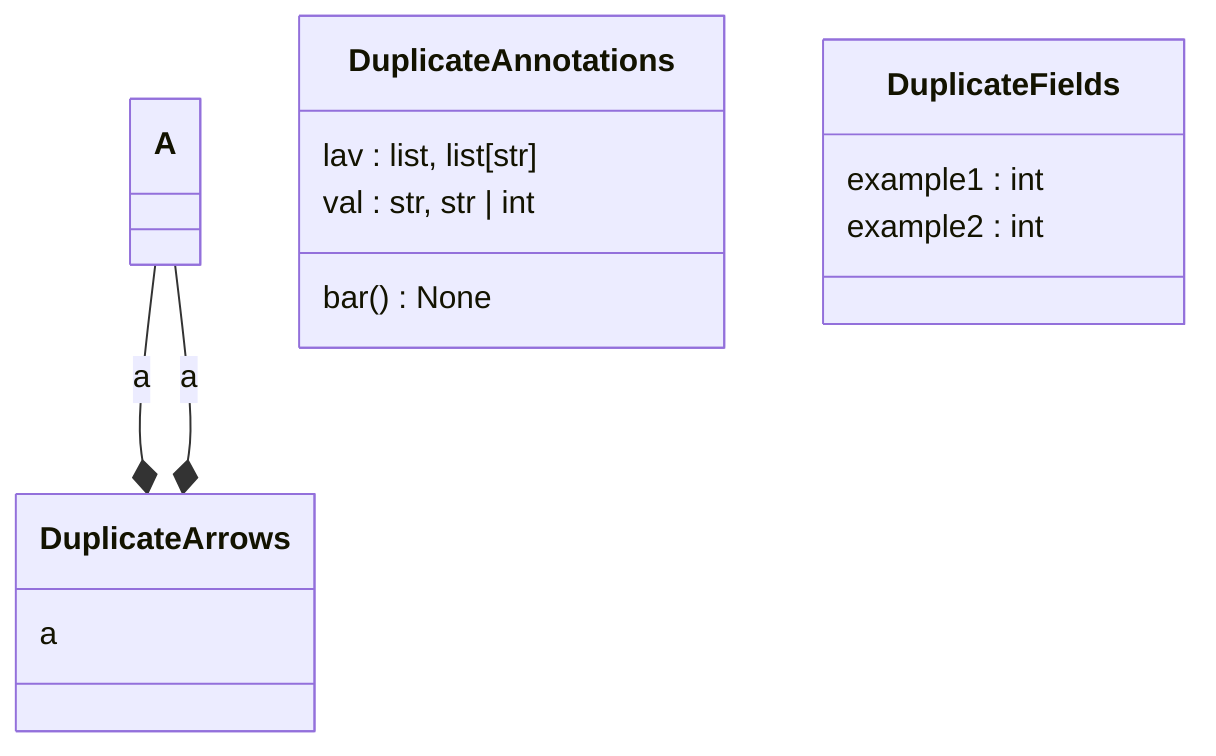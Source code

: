 classDiagram
  class A {
  }
  class DuplicateAnnotations {
    lav : list, list[str]
    val : str, str | int
    bar() None
  }
  class DuplicateArrows {
    a
  }
  class DuplicateFields {
    example1 : int
    example2 : int
  }
  A --* DuplicateArrows : a
  A --* DuplicateArrows : a